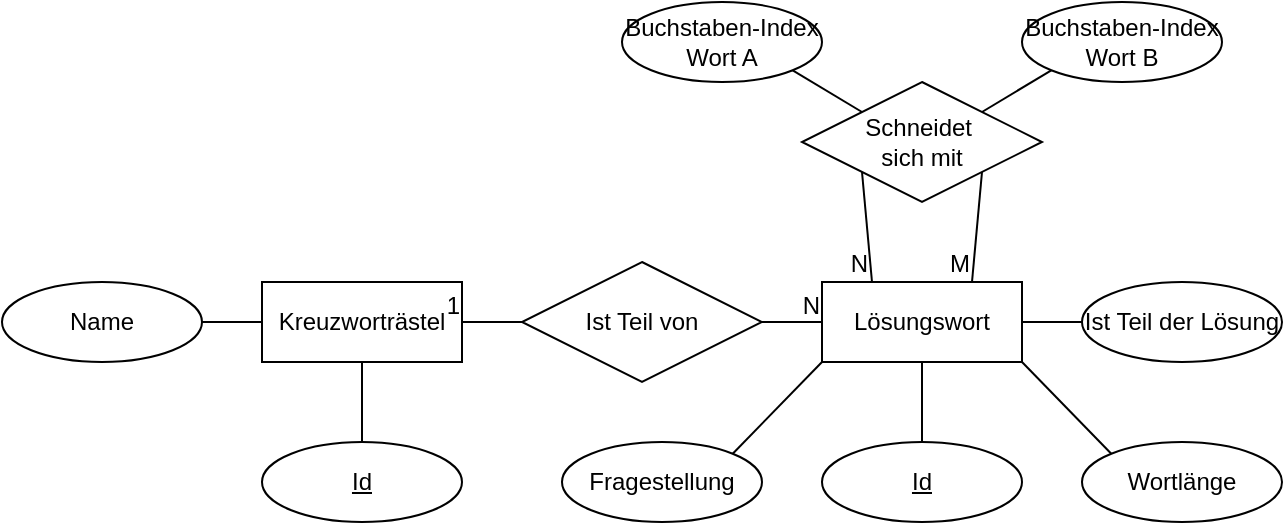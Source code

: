 <mxfile version="24.7.7">
  <diagram id="1upwr-23Rtyd4gvdoYO3" name="ER-Diagramm">
    <mxGraphModel dx="1669" dy="1500" grid="1" gridSize="10" guides="1" tooltips="1" connect="1" arrows="1" fold="1" page="1" pageScale="1" pageWidth="827" pageHeight="1169" math="0" shadow="0">
      <root>
        <mxCell id="0" />
        <mxCell id="1" parent="0" />
        <mxCell id="8uZRIfAo5NxWeugBGoZT-1" value="Kreuzworträstel" style="whiteSpace=wrap;html=1;align=center;" parent="1" vertex="1">
          <mxGeometry x="-10" y="80" width="100" height="40" as="geometry" />
        </mxCell>
        <mxCell id="8uZRIfAo5NxWeugBGoZT-2" value="Lösungswort" style="whiteSpace=wrap;html=1;align=center;" parent="1" vertex="1">
          <mxGeometry x="270" y="80" width="100" height="40" as="geometry" />
        </mxCell>
        <mxCell id="8uZRIfAo5NxWeugBGoZT-4" value="Name" style="ellipse;whiteSpace=wrap;html=1;align=center;" parent="1" vertex="1">
          <mxGeometry x="-140" y="80" width="100" height="40" as="geometry" />
        </mxCell>
        <mxCell id="8uZRIfAo5NxWeugBGoZT-8" value="" style="endArrow=none;html=1;rounded=0;exitX=1;exitY=0.5;exitDx=0;exitDy=0;entryX=0;entryY=0.5;entryDx=0;entryDy=0;" parent="1" source="8uZRIfAo5NxWeugBGoZT-4" target="8uZRIfAo5NxWeugBGoZT-1" edge="1">
          <mxGeometry relative="1" as="geometry">
            <mxPoint x="90" y="210" as="sourcePoint" />
            <mxPoint x="100" y="190" as="targetPoint" />
          </mxGeometry>
        </mxCell>
        <mxCell id="8uZRIfAo5NxWeugBGoZT-9" value="Wortlänge" style="ellipse;whiteSpace=wrap;html=1;align=center;" parent="1" vertex="1">
          <mxGeometry x="400" y="160" width="100" height="40" as="geometry" />
        </mxCell>
        <mxCell id="8uZRIfAo5NxWeugBGoZT-12" value="" style="endArrow=none;html=1;rounded=0;entryX=1;entryY=1;entryDx=0;entryDy=0;exitX=0;exitY=0;exitDx=0;exitDy=0;" parent="1" source="8uZRIfAo5NxWeugBGoZT-9" target="8uZRIfAo5NxWeugBGoZT-2" edge="1">
          <mxGeometry relative="1" as="geometry">
            <mxPoint x="350" y="190" as="sourcePoint" />
            <mxPoint x="490" y="190" as="targetPoint" />
          </mxGeometry>
        </mxCell>
        <mxCell id="8uZRIfAo5NxWeugBGoZT-21" value="Ist Teil von" style="shape=rhombus;perimeter=rhombusPerimeter;whiteSpace=wrap;html=1;align=center;" parent="1" vertex="1">
          <mxGeometry x="120" y="70" width="120" height="60" as="geometry" />
        </mxCell>
        <mxCell id="8uZRIfAo5NxWeugBGoZT-22" value="" style="endArrow=none;html=1;rounded=0;exitX=1;exitY=0.5;exitDx=0;exitDy=0;entryX=0;entryY=0.5;entryDx=0;entryDy=0;" parent="1" source="8uZRIfAo5NxWeugBGoZT-21" target="8uZRIfAo5NxWeugBGoZT-2" edge="1">
          <mxGeometry relative="1" as="geometry">
            <mxPoint x="330" y="160" as="sourcePoint" />
            <mxPoint x="490" y="160" as="targetPoint" />
          </mxGeometry>
        </mxCell>
        <mxCell id="8uZRIfAo5NxWeugBGoZT-23" value="N" style="resizable=0;html=1;whiteSpace=wrap;align=right;verticalAlign=bottom;" parent="8uZRIfAo5NxWeugBGoZT-22" connectable="0" vertex="1">
          <mxGeometry x="1" relative="1" as="geometry" />
        </mxCell>
        <mxCell id="8uZRIfAo5NxWeugBGoZT-24" value="" style="endArrow=none;html=1;rounded=0;entryX=1;entryY=0.5;entryDx=0;entryDy=0;exitX=0;exitY=0.5;exitDx=0;exitDy=0;" parent="1" source="8uZRIfAo5NxWeugBGoZT-21" target="8uZRIfAo5NxWeugBGoZT-1" edge="1">
          <mxGeometry relative="1" as="geometry">
            <mxPoint x="330" y="160" as="sourcePoint" />
            <mxPoint x="490" y="160" as="targetPoint" />
          </mxGeometry>
        </mxCell>
        <mxCell id="8uZRIfAo5NxWeugBGoZT-25" value="1" style="resizable=0;html=1;whiteSpace=wrap;align=right;verticalAlign=bottom;" parent="8uZRIfAo5NxWeugBGoZT-24" connectable="0" vertex="1">
          <mxGeometry x="1" relative="1" as="geometry" />
        </mxCell>
        <mxCell id="8uZRIfAo5NxWeugBGoZT-26" value="&lt;div&gt;Schneidet&amp;nbsp;&lt;/div&gt;&lt;div&gt;sich mit&lt;/div&gt;" style="shape=rhombus;perimeter=rhombusPerimeter;whiteSpace=wrap;html=1;align=center;" parent="1" vertex="1">
          <mxGeometry x="260" y="-20" width="120" height="60" as="geometry" />
        </mxCell>
        <mxCell id="8uZRIfAo5NxWeugBGoZT-27" value="" style="endArrow=none;html=1;rounded=0;exitX=0;exitY=1;exitDx=0;exitDy=0;entryX=0.25;entryY=0;entryDx=0;entryDy=0;" parent="1" source="8uZRIfAo5NxWeugBGoZT-26" target="8uZRIfAo5NxWeugBGoZT-2" edge="1">
          <mxGeometry relative="1" as="geometry">
            <mxPoint x="310" y="130" as="sourcePoint" />
            <mxPoint x="230" y="70" as="targetPoint" />
          </mxGeometry>
        </mxCell>
        <mxCell id="8uZRIfAo5NxWeugBGoZT-28" value="N" style="resizable=0;html=1;whiteSpace=wrap;align=right;verticalAlign=bottom;" parent="8uZRIfAo5NxWeugBGoZT-27" connectable="0" vertex="1">
          <mxGeometry x="1" relative="1" as="geometry" />
        </mxCell>
        <mxCell id="8uZRIfAo5NxWeugBGoZT-31" value="" style="endArrow=none;html=1;rounded=0;exitX=1;exitY=1;exitDx=0;exitDy=0;entryX=0.75;entryY=0;entryDx=0;entryDy=0;" parent="1" source="8uZRIfAo5NxWeugBGoZT-26" target="8uZRIfAo5NxWeugBGoZT-2" edge="1">
          <mxGeometry relative="1" as="geometry">
            <mxPoint x="310" y="130" as="sourcePoint" />
            <mxPoint x="470" y="40" as="targetPoint" />
          </mxGeometry>
        </mxCell>
        <mxCell id="8uZRIfAo5NxWeugBGoZT-32" value="M" style="resizable=0;html=1;whiteSpace=wrap;align=right;verticalAlign=bottom;" parent="8uZRIfAo5NxWeugBGoZT-31" connectable="0" vertex="1">
          <mxGeometry x="1" relative="1" as="geometry" />
        </mxCell>
        <mxCell id="8uZRIfAo5NxWeugBGoZT-33" value="&lt;div&gt;Buchstaben-Index&lt;/div&gt;&lt;div&gt;Wort A&lt;/div&gt;" style="ellipse;whiteSpace=wrap;html=1;align=center;" parent="1" vertex="1">
          <mxGeometry x="170" y="-60" width="100" height="40" as="geometry" />
        </mxCell>
        <mxCell id="8uZRIfAo5NxWeugBGoZT-35" value="" style="endArrow=none;html=1;rounded=0;exitX=0;exitY=0;exitDx=0;exitDy=0;entryX=1;entryY=1;entryDx=0;entryDy=0;" parent="1" source="8uZRIfAo5NxWeugBGoZT-26" target="8uZRIfAo5NxWeugBGoZT-33" edge="1">
          <mxGeometry relative="1" as="geometry">
            <mxPoint x="40" y="200" as="sourcePoint" />
            <mxPoint x="40" y="150" as="targetPoint" />
          </mxGeometry>
        </mxCell>
        <mxCell id="8uZRIfAo5NxWeugBGoZT-36" value="" style="endArrow=none;html=1;rounded=0;entryX=1;entryY=0;entryDx=0;entryDy=0;exitX=0;exitY=1;exitDx=0;exitDy=0;" parent="1" source="8uZRIfAo5NxWeugBGoZT-37" target="8uZRIfAo5NxWeugBGoZT-26" edge="1">
          <mxGeometry relative="1" as="geometry">
            <mxPoint x="460" y="10" as="sourcePoint" />
            <mxPoint x="50" y="160" as="targetPoint" />
          </mxGeometry>
        </mxCell>
        <mxCell id="8uZRIfAo5NxWeugBGoZT-37" value="&lt;div&gt;Buchstaben-Index &lt;br&gt;&lt;/div&gt;&lt;div&gt;Wort B&lt;br&gt;&lt;/div&gt;" style="ellipse;whiteSpace=wrap;html=1;align=center;" parent="1" vertex="1">
          <mxGeometry x="370" y="-60" width="100" height="40" as="geometry" />
        </mxCell>
        <mxCell id="8uZRIfAo5NxWeugBGoZT-39" value="Ist Teil der Lösung" style="ellipse;whiteSpace=wrap;html=1;align=center;" parent="1" vertex="1">
          <mxGeometry x="400" y="80" width="100" height="40" as="geometry" />
        </mxCell>
        <mxCell id="8uZRIfAo5NxWeugBGoZT-40" value="" style="endArrow=none;html=1;rounded=0;exitX=1;exitY=0.5;exitDx=0;exitDy=0;entryX=0;entryY=0.5;entryDx=0;entryDy=0;" parent="1" source="8uZRIfAo5NxWeugBGoZT-2" target="8uZRIfAo5NxWeugBGoZT-39" edge="1">
          <mxGeometry relative="1" as="geometry">
            <mxPoint x="300" y="190" as="sourcePoint" />
            <mxPoint x="460" y="190" as="targetPoint" />
          </mxGeometry>
        </mxCell>
        <mxCell id="8uZRIfAo5NxWeugBGoZT-41" value="&lt;u&gt;Id&lt;/u&gt;" style="ellipse;whiteSpace=wrap;html=1;align=center;" parent="1" vertex="1">
          <mxGeometry x="-10" y="160" width="100" height="40" as="geometry" />
        </mxCell>
        <mxCell id="8uZRIfAo5NxWeugBGoZT-44" value="" style="endArrow=none;html=1;rounded=0;exitX=0.5;exitY=1;exitDx=0;exitDy=0;entryX=0.5;entryY=0;entryDx=0;entryDy=0;" parent="1" source="8uZRIfAo5NxWeugBGoZT-2" target="8uZRIfAo5NxWeugBGoZT-47" edge="1">
          <mxGeometry relative="1" as="geometry">
            <mxPoint x="220" y="200" as="sourcePoint" />
            <mxPoint x="330" y="210" as="targetPoint" />
          </mxGeometry>
        </mxCell>
        <mxCell id="8uZRIfAo5NxWeugBGoZT-47" value="&lt;u&gt;Id&lt;/u&gt;" style="ellipse;whiteSpace=wrap;html=1;align=center;" parent="1" vertex="1">
          <mxGeometry x="270" y="160" width="100" height="40" as="geometry" />
        </mxCell>
        <mxCell id="8uZRIfAo5NxWeugBGoZT-51" value="" style="endArrow=none;html=1;rounded=0;exitX=0.5;exitY=0;exitDx=0;exitDy=0;entryX=0.5;entryY=1;entryDx=0;entryDy=0;" parent="1" source="8uZRIfAo5NxWeugBGoZT-41" target="8uZRIfAo5NxWeugBGoZT-1" edge="1">
          <mxGeometry relative="1" as="geometry">
            <mxPoint x="-50" y="130" as="sourcePoint" />
            <mxPoint x="-10" y="130" as="targetPoint" />
          </mxGeometry>
        </mxCell>
        <mxCell id="IF-qwLUZdmhLP_C8aqyf-1" value="Fragestellung" style="ellipse;whiteSpace=wrap;html=1;align=center;" vertex="1" parent="1">
          <mxGeometry x="140" y="160" width="100" height="40" as="geometry" />
        </mxCell>
        <mxCell id="IF-qwLUZdmhLP_C8aqyf-2" value="" style="endArrow=none;html=1;rounded=0;entryX=0;entryY=1;entryDx=0;entryDy=0;exitX=1;exitY=0;exitDx=0;exitDy=0;" edge="1" parent="1" source="IF-qwLUZdmhLP_C8aqyf-1" target="8uZRIfAo5NxWeugBGoZT-2">
          <mxGeometry relative="1" as="geometry">
            <mxPoint x="425" y="176" as="sourcePoint" />
            <mxPoint x="380" y="130" as="targetPoint" />
          </mxGeometry>
        </mxCell>
      </root>
    </mxGraphModel>
  </diagram>
</mxfile>
